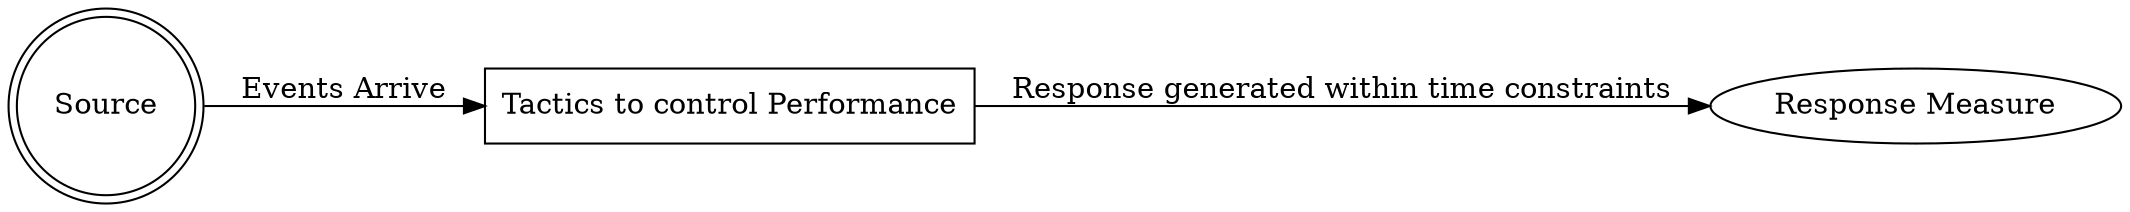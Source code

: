 digraph FGenericTacticExample { rankdir=LR; Source [shape=doublecircle, label="Source"]; Target [shape=oval, label="Response Measure"]; Tactic [shape=rectangle, label="Tactics to control Performance"]; Source->Tactic [label="Events Arrive"]; Tactic->Target [label="Response generated within time constraints"]; }
